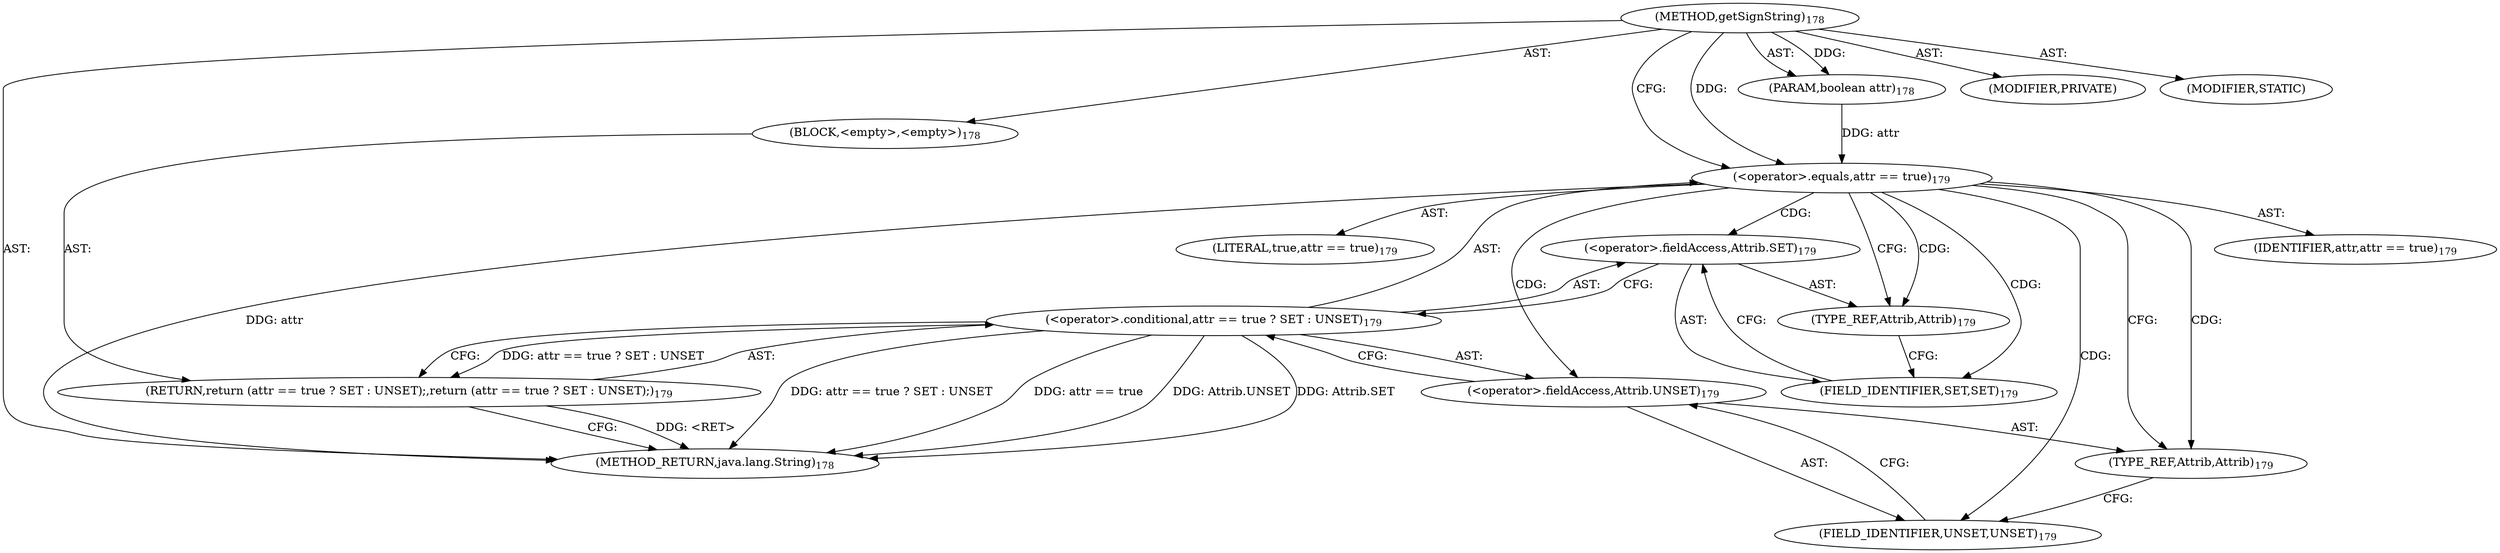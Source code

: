 digraph "getSignString" {  
"111669149710" [label = <(METHOD,getSignString)<SUB>178</SUB>> ]
"115964117018" [label = <(PARAM,boolean attr)<SUB>178</SUB>> ]
"25769803798" [label = <(BLOCK,&lt;empty&gt;,&lt;empty&gt;)<SUB>178</SUB>> ]
"146028888065" [label = <(RETURN,return (attr == true ? SET : UNSET);,return (attr == true ? SET : UNSET);)<SUB>179</SUB>> ]
"30064771143" [label = <(&lt;operator&gt;.conditional,attr == true ? SET : UNSET)<SUB>179</SUB>> ]
"30064771144" [label = <(&lt;operator&gt;.equals,attr == true)<SUB>179</SUB>> ]
"68719476792" [label = <(IDENTIFIER,attr,attr == true)<SUB>179</SUB>> ]
"90194313228" [label = <(LITERAL,true,attr == true)<SUB>179</SUB>> ]
"30064771145" [label = <(&lt;operator&gt;.fieldAccess,Attrib.SET)<SUB>179</SUB>> ]
"180388626436" [label = <(TYPE_REF,Attrib,Attrib)<SUB>179</SUB>> ]
"55834574853" [label = <(FIELD_IDENTIFIER,SET,SET)<SUB>179</SUB>> ]
"30064771146" [label = <(&lt;operator&gt;.fieldAccess,Attrib.UNSET)<SUB>179</SUB>> ]
"180388626437" [label = <(TYPE_REF,Attrib,Attrib)<SUB>179</SUB>> ]
"55834574854" [label = <(FIELD_IDENTIFIER,UNSET,UNSET)<SUB>179</SUB>> ]
"133143986217" [label = <(MODIFIER,PRIVATE)> ]
"133143986218" [label = <(MODIFIER,STATIC)> ]
"128849018894" [label = <(METHOD_RETURN,java.lang.String)<SUB>178</SUB>> ]
  "111669149710" -> "115964117018"  [ label = "AST: "] 
  "111669149710" -> "25769803798"  [ label = "AST: "] 
  "111669149710" -> "133143986217"  [ label = "AST: "] 
  "111669149710" -> "133143986218"  [ label = "AST: "] 
  "111669149710" -> "128849018894"  [ label = "AST: "] 
  "25769803798" -> "146028888065"  [ label = "AST: "] 
  "146028888065" -> "30064771143"  [ label = "AST: "] 
  "30064771143" -> "30064771144"  [ label = "AST: "] 
  "30064771143" -> "30064771145"  [ label = "AST: "] 
  "30064771143" -> "30064771146"  [ label = "AST: "] 
  "30064771144" -> "68719476792"  [ label = "AST: "] 
  "30064771144" -> "90194313228"  [ label = "AST: "] 
  "30064771145" -> "180388626436"  [ label = "AST: "] 
  "30064771145" -> "55834574853"  [ label = "AST: "] 
  "30064771146" -> "180388626437"  [ label = "AST: "] 
  "30064771146" -> "55834574854"  [ label = "AST: "] 
  "146028888065" -> "128849018894"  [ label = "CFG: "] 
  "30064771143" -> "146028888065"  [ label = "CFG: "] 
  "30064771144" -> "180388626436"  [ label = "CFG: "] 
  "30064771144" -> "180388626437"  [ label = "CFG: "] 
  "30064771145" -> "30064771143"  [ label = "CFG: "] 
  "30064771146" -> "30064771143"  [ label = "CFG: "] 
  "180388626436" -> "55834574853"  [ label = "CFG: "] 
  "55834574853" -> "30064771145"  [ label = "CFG: "] 
  "180388626437" -> "55834574854"  [ label = "CFG: "] 
  "55834574854" -> "30064771146"  [ label = "CFG: "] 
  "111669149710" -> "30064771144"  [ label = "CFG: "] 
  "146028888065" -> "128849018894"  [ label = "DDG: &lt;RET&gt;"] 
  "30064771144" -> "128849018894"  [ label = "DDG: attr"] 
  "30064771143" -> "128849018894"  [ label = "DDG: attr == true"] 
  "30064771143" -> "128849018894"  [ label = "DDG: Attrib.UNSET"] 
  "30064771143" -> "128849018894"  [ label = "DDG: Attrib.SET"] 
  "30064771143" -> "128849018894"  [ label = "DDG: attr == true ? SET : UNSET"] 
  "111669149710" -> "115964117018"  [ label = "DDG: "] 
  "30064771143" -> "146028888065"  [ label = "DDG: attr == true ? SET : UNSET"] 
  "115964117018" -> "30064771144"  [ label = "DDG: attr"] 
  "111669149710" -> "30064771144"  [ label = "DDG: "] 
  "30064771144" -> "180388626436"  [ label = "CDG: "] 
  "30064771144" -> "180388626437"  [ label = "CDG: "] 
  "30064771144" -> "55834574853"  [ label = "CDG: "] 
  "30064771144" -> "55834574854"  [ label = "CDG: "] 
  "30064771144" -> "30064771145"  [ label = "CDG: "] 
  "30064771144" -> "30064771146"  [ label = "CDG: "] 
}
